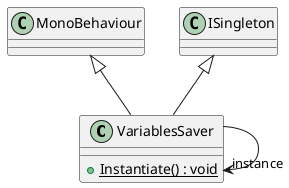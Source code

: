 @startuml
class VariablesSaver {
    + {static} Instantiate() : void
}
MonoBehaviour <|-- VariablesSaver
ISingleton <|-- VariablesSaver
VariablesSaver --> "instance" VariablesSaver
@enduml
